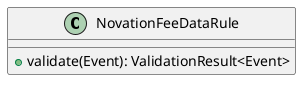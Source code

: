 @startuml

    class NovationFeeDataRule [[NovationFeeDataRule.html]] {
        +validate(Event): ValidationResult<Event>
    }

@enduml

